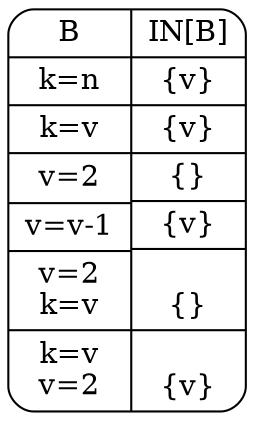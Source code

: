 digraph {
	table[shape=Mrecord, label="
	{ B | k=n | k=v | v=2 | v=v-1 | v=2\nk=v | k=v\nv=2 }
	|
	{ IN[B] | \{v\} | \{v\} | \{\} | \{v\} | \n\{\}\n | \n\{v\}\n }"] 
}
